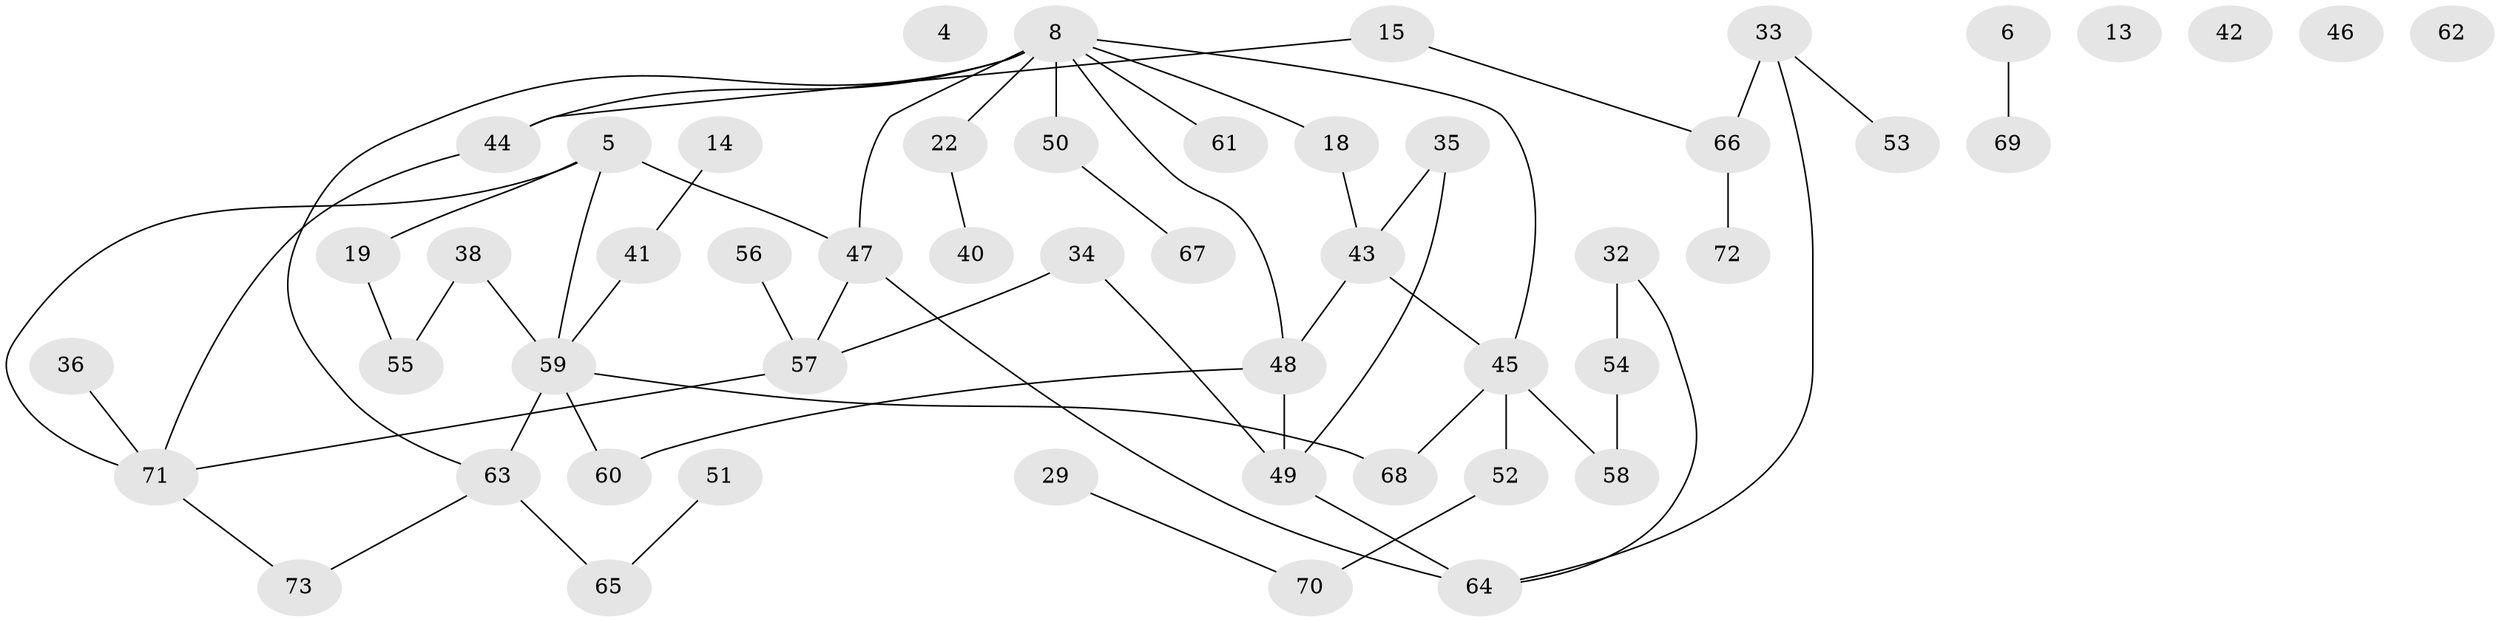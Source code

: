 // original degree distribution, {2: 0.3013698630136986, 3: 0.1917808219178082, 8: 0.0136986301369863, 0: 0.0684931506849315, 5: 0.0410958904109589, 1: 0.2191780821917808, 7: 0.0136986301369863, 4: 0.1506849315068493}
// Generated by graph-tools (version 1.1) at 2025/43/03/04/25 21:43:31]
// undirected, 51 vertices, 58 edges
graph export_dot {
graph [start="1"]
  node [color=gray90,style=filled];
  4;
  5;
  6;
  8 [super="+3"];
  13;
  14;
  15;
  18 [super="+17"];
  19;
  22;
  29 [super="+1"];
  32;
  33 [super="+7"];
  34;
  35;
  36;
  38;
  40;
  41;
  42;
  43;
  44;
  45 [super="+37"];
  46;
  47 [super="+9"];
  48 [super="+24+30"];
  49 [super="+28"];
  50;
  51;
  52;
  53;
  54;
  55;
  56;
  57;
  58 [super="+39"];
  59 [super="+20"];
  60 [super="+26"];
  61;
  62;
  63 [super="+12"];
  64 [super="+11+25"];
  65;
  66;
  67;
  68 [super="+31"];
  69;
  70;
  71;
  72;
  73 [super="+16"];
  5 -- 19;
  5 -- 47 [weight=2];
  5 -- 71;
  5 -- 59;
  6 -- 69;
  8 -- 18 [weight=3];
  8 -- 22 [weight=2];
  8 -- 44 [weight=2];
  8 -- 50;
  8 -- 61;
  8 -- 47;
  8 -- 63;
  8 -- 48;
  8 -- 45;
  14 -- 41;
  15 -- 44;
  15 -- 66;
  18 -- 43;
  19 -- 55;
  22 -- 40;
  29 -- 70;
  32 -- 54;
  32 -- 64;
  33 -- 53;
  33 -- 66 [weight=2];
  33 -- 64;
  34 -- 49;
  34 -- 57;
  35 -- 43;
  35 -- 49;
  36 -- 71;
  38 -- 55;
  38 -- 59;
  41 -- 59;
  43 -- 48;
  43 -- 45;
  44 -- 71;
  45 -- 68;
  45 -- 52;
  45 -- 58;
  47 -- 57;
  47 -- 64;
  48 -- 49 [weight=2];
  48 -- 60;
  49 -- 64;
  50 -- 67;
  51 -- 65;
  52 -- 70;
  54 -- 58;
  56 -- 57;
  57 -- 71;
  59 -- 60;
  59 -- 63 [weight=2];
  59 -- 68;
  63 -- 65;
  63 -- 73;
  66 -- 72;
  71 -- 73;
}
